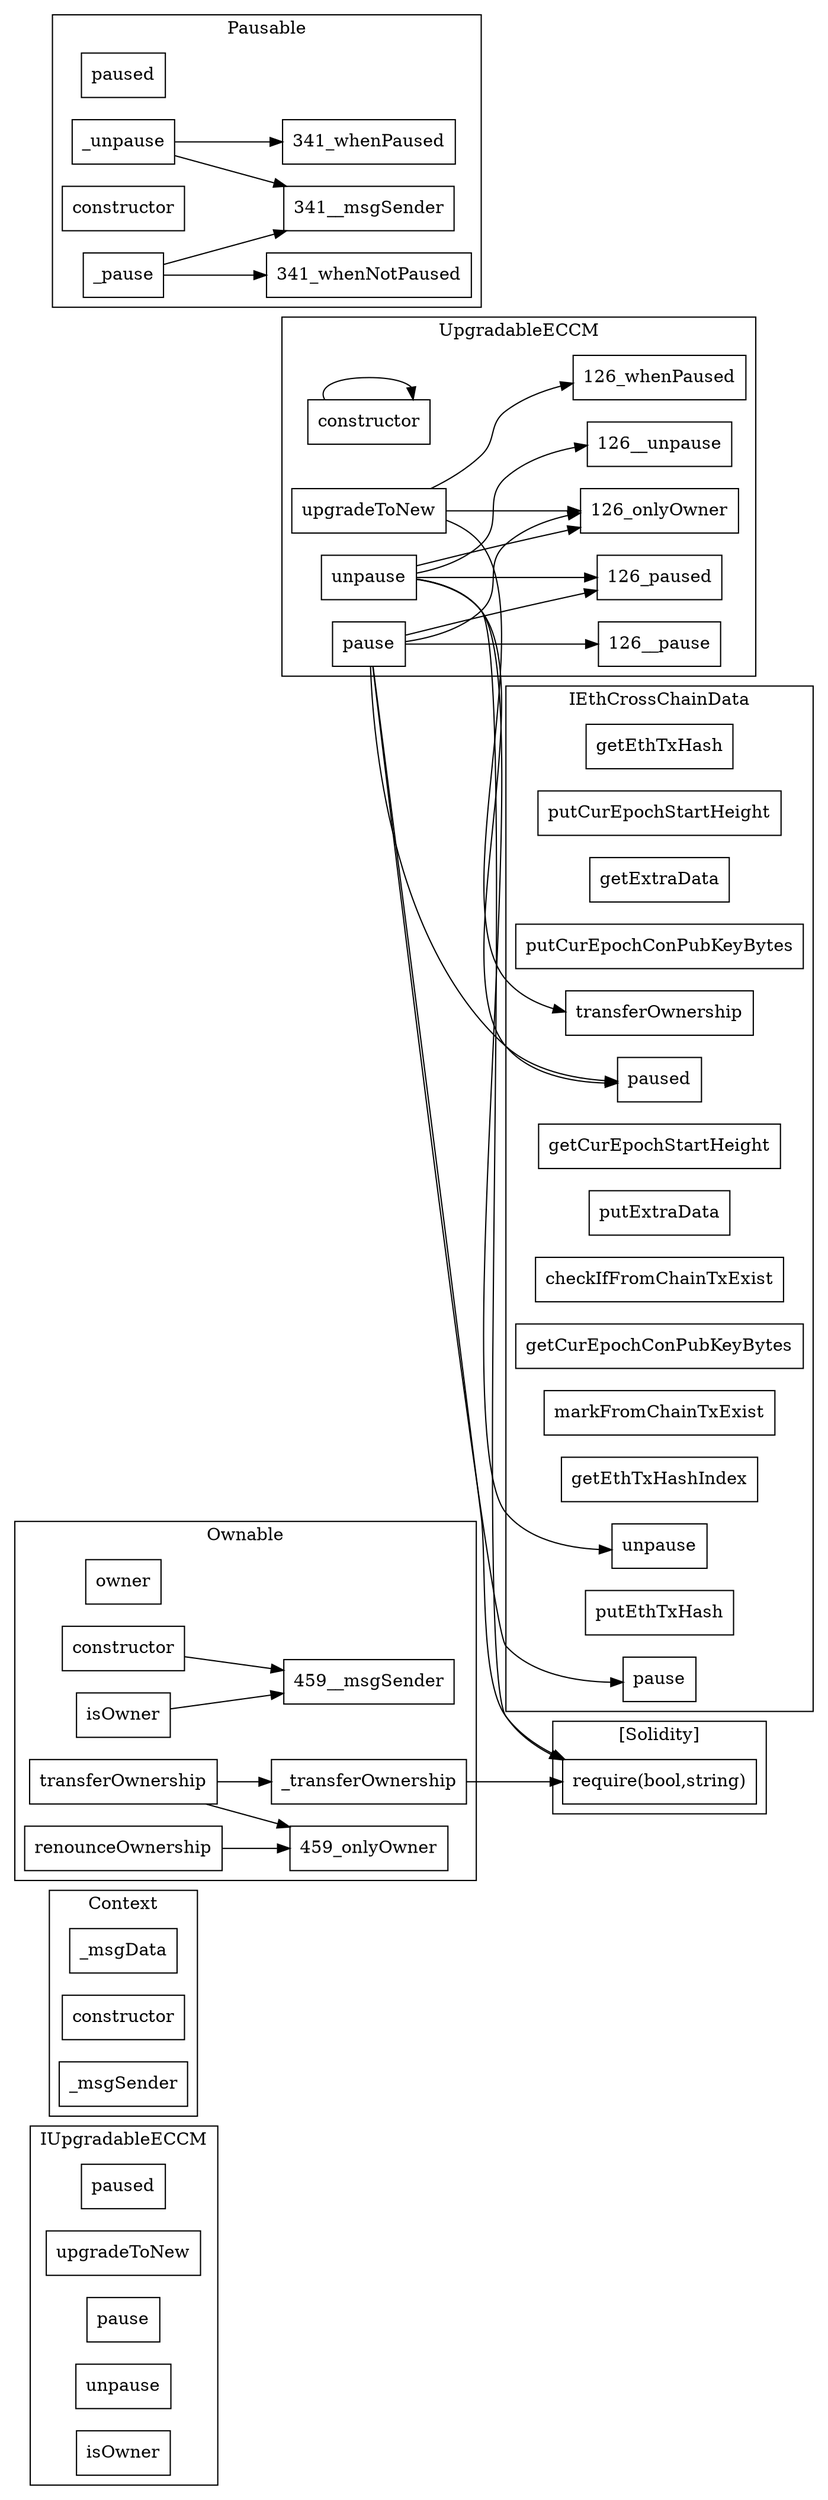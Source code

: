 strict digraph {
rankdir="LR"
node [shape=box]
subgraph cluster_260_IUpgradableECCM {
label = "IUpgradableECCM"
"260_paused" [label="paused"]
"260_upgradeToNew" [label="upgradeToNew"]
"260_pause" [label="pause"]
"260_unpause" [label="unpause"]
"260_isOwner" [label="isOwner"]
}subgraph cluster_486_Context {
label = "Context"
"486__msgData" [label="_msgData"]
"486_constructor" [label="constructor"]
"486__msgSender" [label="_msgSender"]
}subgraph cluster_230_IEthCrossChainData {
label = "IEthCrossChainData"
"230_getEthTxHash" [label="getEthTxHash"]
"230_putCurEpochStartHeight" [label="putCurEpochStartHeight"]
"230_getExtraData" [label="getExtraData"]
"230_putCurEpochConPubKeyBytes" [label="putCurEpochConPubKeyBytes"]
"230_transferOwnership" [label="transferOwnership"]
"230_paused" [label="paused"]
"230_getCurEpochStartHeight" [label="getCurEpochStartHeight"]
"230_putExtraData" [label="putExtraData"]
"230_checkIfFromChainTxExist" [label="checkIfFromChainTxExist"]
"230_getCurEpochConPubKeyBytes" [label="getCurEpochConPubKeyBytes"]
"230_markFromChainTxExist" [label="markFromChainTxExist"]
"230_getEthTxHashIndex" [label="getEthTxHashIndex"]
"230_unpause" [label="unpause"]
"230_putEthTxHash" [label="putEthTxHash"]
"230_pause" [label="pause"]
}subgraph cluster_459_Ownable {
label = "Ownable"
"459_owner" [label="owner"]
"459_isOwner" [label="isOwner"]
"459_transferOwnership" [label="transferOwnership"]
"459__transferOwnership" [label="_transferOwnership"]
"459_renounceOwnership" [label="renounceOwnership"]
"459_constructor" [label="constructor"]
"459_transferOwnership" -> "459_onlyOwner"
"459_transferOwnership" -> "459__transferOwnership"
"459_renounceOwnership" -> "459_onlyOwner"
"459_isOwner" -> "459__msgSender"
"459_constructor" -> "459__msgSender"
}subgraph cluster_341_Pausable {
label = "Pausable"
"341_paused" [label="paused"]
"341__unpause" [label="_unpause"]
"341_constructor" [label="constructor"]
"341__pause" [label="_pause"]
"341__pause" -> "341__msgSender"
"341__pause" -> "341_whenNotPaused"
"341__unpause" -> "341_whenPaused"
"341__unpause" -> "341__msgSender"
}subgraph cluster_126_UpgradableECCM {
label = "UpgradableECCM"
"126_constructor" [label="constructor"]
"126_unpause" [label="unpause"]
"126_pause" [label="pause"]
"126_upgradeToNew" [label="upgradeToNew"]
"126_upgradeToNew" -> "126_whenPaused"
"126_pause" -> "126_paused"
"126_constructor" -> "126_constructor"
"126_pause" -> "126_onlyOwner"
"126_unpause" -> "126_onlyOwner"
"126_pause" -> "126__pause"
"126_unpause" -> "126_paused"
"126_unpause" -> "126__unpause"
"126_upgradeToNew" -> "126_onlyOwner"
}subgraph cluster_solidity {
label = "[Solidity]"
"require(bool,string)" 
"126_unpause" -> "require(bool,string)"
"126_pause" -> "require(bool,string)"
"459__transferOwnership" -> "require(bool,string)"
}"126_pause" -> "230_pause"
"126_unpause" -> "230_paused"
"126_unpause" -> "230_unpause"
"126_upgradeToNew" -> "230_transferOwnership"
"126_pause" -> "230_paused"
}